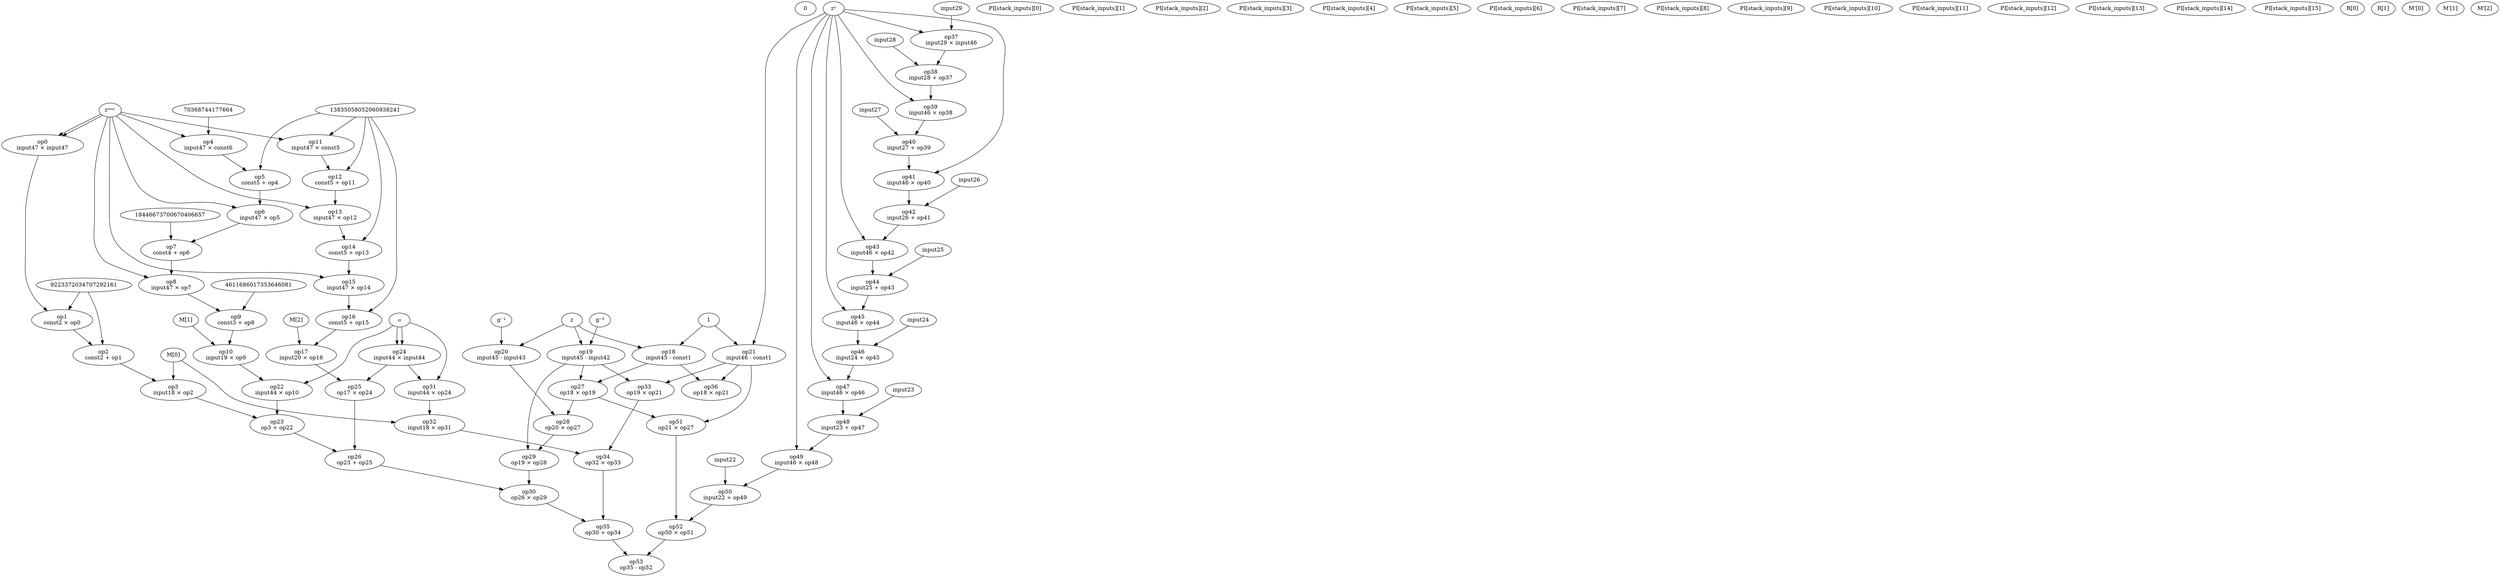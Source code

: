 digraph G {
const0 [label="0"]
const1 [label="1"]
const2 [label="9223372034707292161"]
const3 [label="4611686017353646081"]
const4 [label="18446673700670406657"]
const5 [label="13835058052060938241"]
const6 [label="70368744177664"]
input0 [label="PI[stack_inputs][0]"]
input1 [label="PI[stack_inputs][1]"]
input2 [label="PI[stack_inputs][2]"]
input3 [label="PI[stack_inputs][3]"]
input4 [label="PI[stack_inputs][4]"]
input5 [label="PI[stack_inputs][5]"]
input6 [label="PI[stack_inputs][6]"]
input7 [label="PI[stack_inputs][7]"]
input8 [label="PI[stack_inputs][8]"]
input9 [label="PI[stack_inputs][9]"]
input10 [label="PI[stack_inputs][10]"]
input11 [label="PI[stack_inputs][11]"]
input12 [label="PI[stack_inputs][12]"]
input13 [label="PI[stack_inputs][13]"]
input14 [label="PI[stack_inputs][14]"]
input15 [label="PI[stack_inputs][15]"]
input16 [label="R[0]"]
input17 [label="R[1]"]
input18 [label="M[0]"]
input19 [label="M[1]"]
input20 [label="M[2]"]
input30 [label="M'[0]"]
input31 [label="M'[1]"]
input32 [label="M'[2]"]
input42 [label="g⁻²"]
input43 [label="g⁻¹"]
input44 [label="⍺"]
input45 [label="z"]
input46 [label="zⁿ"]
input47 [label="zᵐᵃˣ"]
op0 [label="op0\ninput47 × input47"]
input47 -> op0
input47 -> op0
op1 [label="op1\nconst2 × op0"]
const2 -> op1
op0 -> op1
op2 [label="op2\nconst2 + op1"]
const2 -> op2
op1 -> op2
op3 [label="op3\ninput18 × op2"]
input18 -> op3
op2 -> op3
op4 [label="op4\ninput47 × const6"]
input47 -> op4
const6 -> op4
op5 [label="op5\nconst5 + op4"]
const5 -> op5
op4 -> op5
op6 [label="op6\ninput47 × op5"]
input47 -> op6
op5 -> op6
op7 [label="op7\nconst4 + op6"]
const4 -> op7
op6 -> op7
op8 [label="op8\ninput47 × op7"]
input47 -> op8
op7 -> op8
op9 [label="op9\nconst3 + op8"]
const3 -> op9
op8 -> op9
op10 [label="op10\ninput19 × op9"]
input19 -> op10
op9 -> op10
op11 [label="op11\ninput47 × const5"]
input47 -> op11
const5 -> op11
op12 [label="op12\nconst5 + op11"]
const5 -> op12
op11 -> op12
op13 [label="op13\ninput47 × op12"]
input47 -> op13
op12 -> op13
op14 [label="op14\nconst5 + op13"]
const5 -> op14
op13 -> op14
op15 [label="op15\ninput47 × op14"]
input47 -> op15
op14 -> op15
op16 [label="op16\nconst5 + op15"]
const5 -> op16
op15 -> op16
op17 [label="op17\ninput20 × op16"]
input20 -> op17
op16 -> op17
op18 [label="op18\ninput45 - const1"]
input45 -> op18
const1 -> op18
op19 [label="op19\ninput45 - input42"]
input45 -> op19
input42 -> op19
op20 [label="op20\ninput45 - input43"]
input45 -> op20
input43 -> op20
op21 [label="op21\ninput46 - const1"]
input46 -> op21
const1 -> op21
op22 [label="op22\ninput44 × op10"]
input44 -> op22
op10 -> op22
op23 [label="op23\nop3 + op22"]
op3 -> op23
op22 -> op23
op24 [label="op24\ninput44 × input44"]
input44 -> op24
input44 -> op24
op25 [label="op25\nop17 × op24"]
op17 -> op25
op24 -> op25
op26 [label="op26\nop23 + op25"]
op23 -> op26
op25 -> op26
op27 [label="op27\nop18 × op19"]
op18 -> op27
op19 -> op27
op28 [label="op28\nop20 × op27"]
op20 -> op28
op27 -> op28
op29 [label="op29\nop19 × op28"]
op19 -> op29
op28 -> op29
op30 [label="op30\nop26 × op29"]
op26 -> op30
op29 -> op30
op31 [label="op31\ninput44 × op24"]
input44 -> op31
op24 -> op31
op32 [label="op32\ninput18 × op31"]
input18 -> op32
op31 -> op32
op33 [label="op33\nop19 × op21"]
op19 -> op33
op21 -> op33
op34 [label="op34\nop32 × op33"]
op32 -> op34
op33 -> op34
op35 [label="op35\nop30 + op34"]
op30 -> op35
op34 -> op35
op36 [label="op36\nop18 × op21"]
op18 -> op36
op21 -> op36
op37 [label="op37\ninput29 × input46"]
input29 -> op37
input46 -> op37
op38 [label="op38\ninput28 + op37"]
input28 -> op38
op37 -> op38
op39 [label="op39\ninput46 × op38"]
input46 -> op39
op38 -> op39
op40 [label="op40\ninput27 + op39"]
input27 -> op40
op39 -> op40
op41 [label="op41\ninput46 × op40"]
input46 -> op41
op40 -> op41
op42 [label="op42\ninput26 + op41"]
input26 -> op42
op41 -> op42
op43 [label="op43\ninput46 × op42"]
input46 -> op43
op42 -> op43
op44 [label="op44\ninput25 + op43"]
input25 -> op44
op43 -> op44
op45 [label="op45\ninput46 × op44"]
input46 -> op45
op44 -> op45
op46 [label="op46\ninput24 + op45"]
input24 -> op46
op45 -> op46
op47 [label="op47\ninput46 × op46"]
input46 -> op47
op46 -> op47
op48 [label="op48\ninput23 + op47"]
input23 -> op48
op47 -> op48
op49 [label="op49\ninput46 × op48"]
input46 -> op49
op48 -> op49
op50 [label="op50\ninput22 + op49"]
input22 -> op50
op49 -> op50
op51 [label="op51\nop21 × op27"]
op21 -> op51
op27 -> op51
op52 [label="op52\nop50 × op51"]
op50 -> op52
op51 -> op52
op53 [label="op53\nop35 - op52"]
op35 -> op53
op52 -> op53
}
